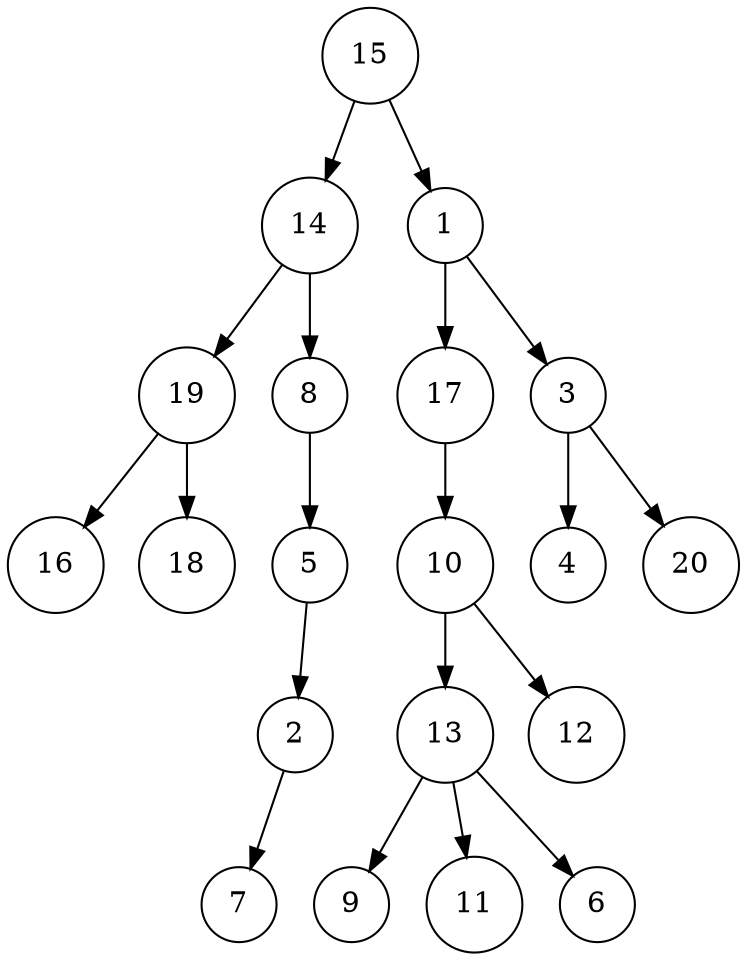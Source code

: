 digraph first{
    node[shape = circle]
    13 -> 9
    19 -> 16
    2 -> 7
    14 -> 19
    15 -> 14
    14 -> 8
    10 -> 12
    19 -> 18
    17 -> 10
    13 -> 11
    1 -> 3
    15 -> 1
    10 -> 13
    8 -> 5
    1 -> 17
    5 -> 2
    13 -> 6
    3 -> 4
    3 -> 20
}
